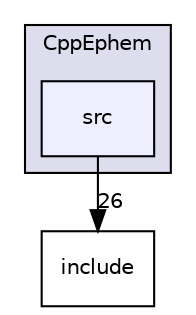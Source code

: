 digraph "CppEphem/src" {
  compound=true
  node [ fontsize="10", fontname="Helvetica"];
  edge [ labelfontsize="10", labelfontname="Helvetica"];
  subgraph clusterdir_597809b2ea39c1ee77635a3016b3f842 {
    graph [ bgcolor="#ddddee", pencolor="black", label="CppEphem" fontname="Helvetica", fontsize="10", URL="dir_597809b2ea39c1ee77635a3016b3f842.html"]
  dir_820df503a9e0f15e3dac64db186edc13 [shape=box, label="src", style="filled", fillcolor="#eeeeff", pencolor="black", URL="dir_820df503a9e0f15e3dac64db186edc13.html"];
  }
  dir_706134e98ac1f9a7c63b57def22ad925 [shape=box label="include" URL="dir_706134e98ac1f9a7c63b57def22ad925.html"];
  dir_820df503a9e0f15e3dac64db186edc13->dir_706134e98ac1f9a7c63b57def22ad925 [headlabel="26", labeldistance=1.5 headhref="dir_000002_000001.html"];
}
